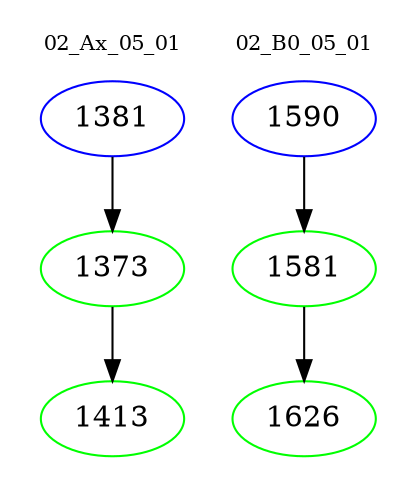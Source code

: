digraph{
subgraph cluster_0 {
color = white
label = "02_Ax_05_01";
fontsize=10;
T0_1381 [label="1381", color="blue"]
T0_1381 -> T0_1373 [color="black"]
T0_1373 [label="1373", color="green"]
T0_1373 -> T0_1413 [color="black"]
T0_1413 [label="1413", color="green"]
}
subgraph cluster_1 {
color = white
label = "02_B0_05_01";
fontsize=10;
T1_1590 [label="1590", color="blue"]
T1_1590 -> T1_1581 [color="black"]
T1_1581 [label="1581", color="green"]
T1_1581 -> T1_1626 [color="black"]
T1_1626 [label="1626", color="green"]
}
}
